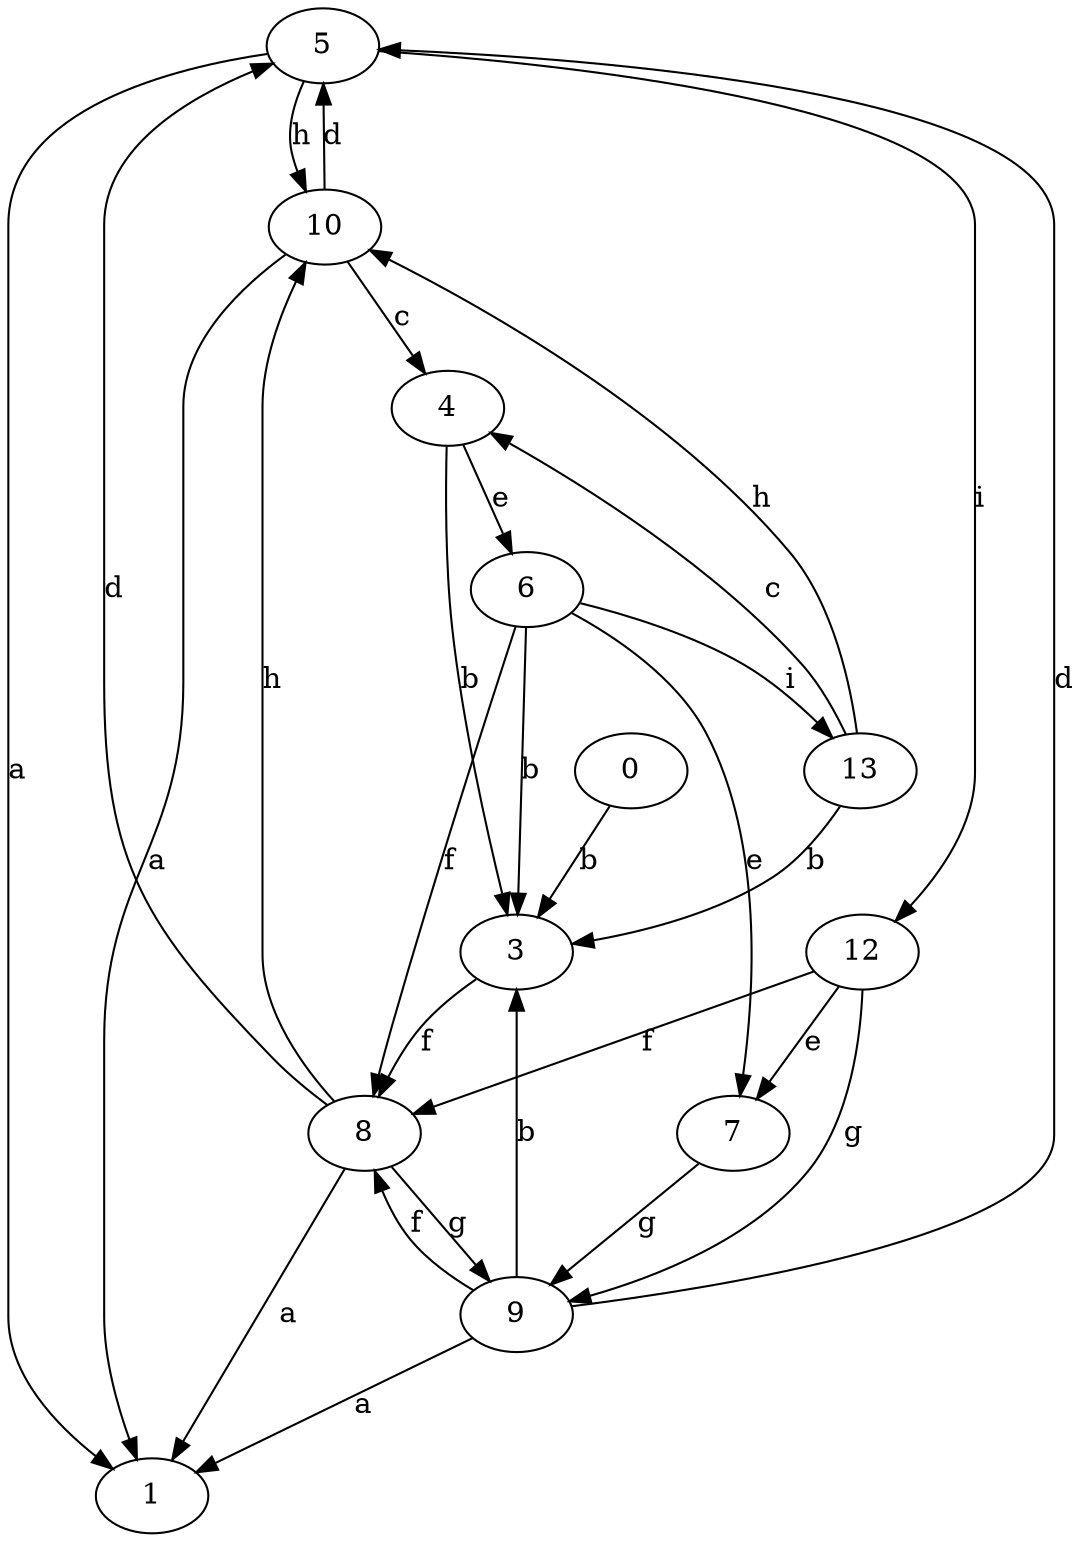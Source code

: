 strict digraph  {
1;
3;
4;
0;
5;
6;
7;
8;
9;
10;
12;
13;
3 -> 8  [label=f];
4 -> 3  [label=b];
4 -> 6  [label=e];
0 -> 3  [label=b];
5 -> 1  [label=a];
5 -> 10  [label=h];
5 -> 12  [label=i];
6 -> 3  [label=b];
6 -> 7  [label=e];
6 -> 8  [label=f];
6 -> 13  [label=i];
7 -> 9  [label=g];
8 -> 1  [label=a];
8 -> 5  [label=d];
8 -> 9  [label=g];
8 -> 10  [label=h];
9 -> 1  [label=a];
9 -> 3  [label=b];
9 -> 5  [label=d];
9 -> 8  [label=f];
10 -> 1  [label=a];
10 -> 4  [label=c];
10 -> 5  [label=d];
12 -> 7  [label=e];
12 -> 8  [label=f];
12 -> 9  [label=g];
13 -> 3  [label=b];
13 -> 4  [label=c];
13 -> 10  [label=h];
}
